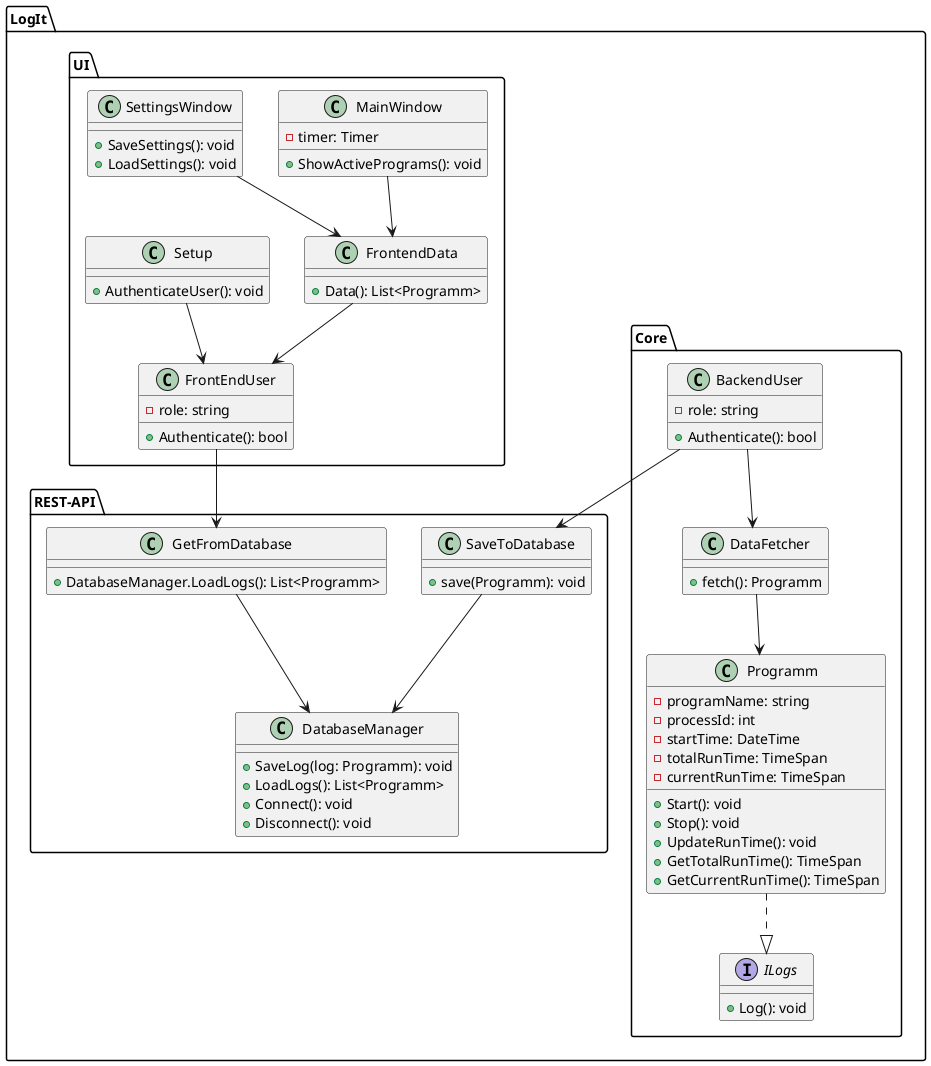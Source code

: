 @startuml UML Diagramme
' Backend-Klassen
package "LogIt.Core" {
    class Programm {
        - programName: string
        - processId: int
        - startTime: DateTime
        - totalRunTime: TimeSpan
        - currentRunTime: TimeSpan
        + Start(): void
        + Stop(): void
        + UpdateRunTime(): void
        + GetTotalRunTime(): TimeSpan
        + GetCurrentRunTime(): TimeSpan
    }
    

    class BackendUser {
        - role: string
        +Authenticate(): bool
    }
        

    interface ILogs {
        + Log(): void
    }
    
    class DataFetcher {
        + fetch(): Programm
    }

    Programm ..|> ILogs
    DataFetcher --> Programm
    BackendUser --> DataFetcher
}

' Frontend-Klassen
package "LogIt.UI" {
    class MainWindow {
        - timer: Timer
        + ShowActivePrograms(): void
    }

    class SettingsWindow {
        + SaveSettings(): void
        + LoadSettings(): void
    }

    class Setup{
        + AuthenticateUser(): void
    }
        class FrontEndUser {
        - role: string
        + Authenticate(): bool
    }

    class FrontendData {
        + Data(): List<Programm>
    }

    Setup --> FrontEndUser
    FrontendData --> FrontEndUser
    ' FrontendData --> Setup
    MainWindow --> FrontendData
    SettingsWindow --> FrontendData
}

' REST-API
package "LogIt.REST-API" {
        class DatabaseManager {
        + SaveLog(log: Programm): void
        + LoadLogs(): List<Programm>
        + Connect(): void
        + Disconnect(): void
    }
        class SaveToDatabase {
        + save(Programm): void
    }
        class GetFromDatabase {
            + DatabaseManager.LoadLogs(): List<Programm>
        }



    FrontEndUser --> GetFromDatabase
    BackendUser --> SaveToDatabase

    SaveToDatabase --> DatabaseManager
    GetFromDatabase --> DatabaseManager
    
}
@enduml